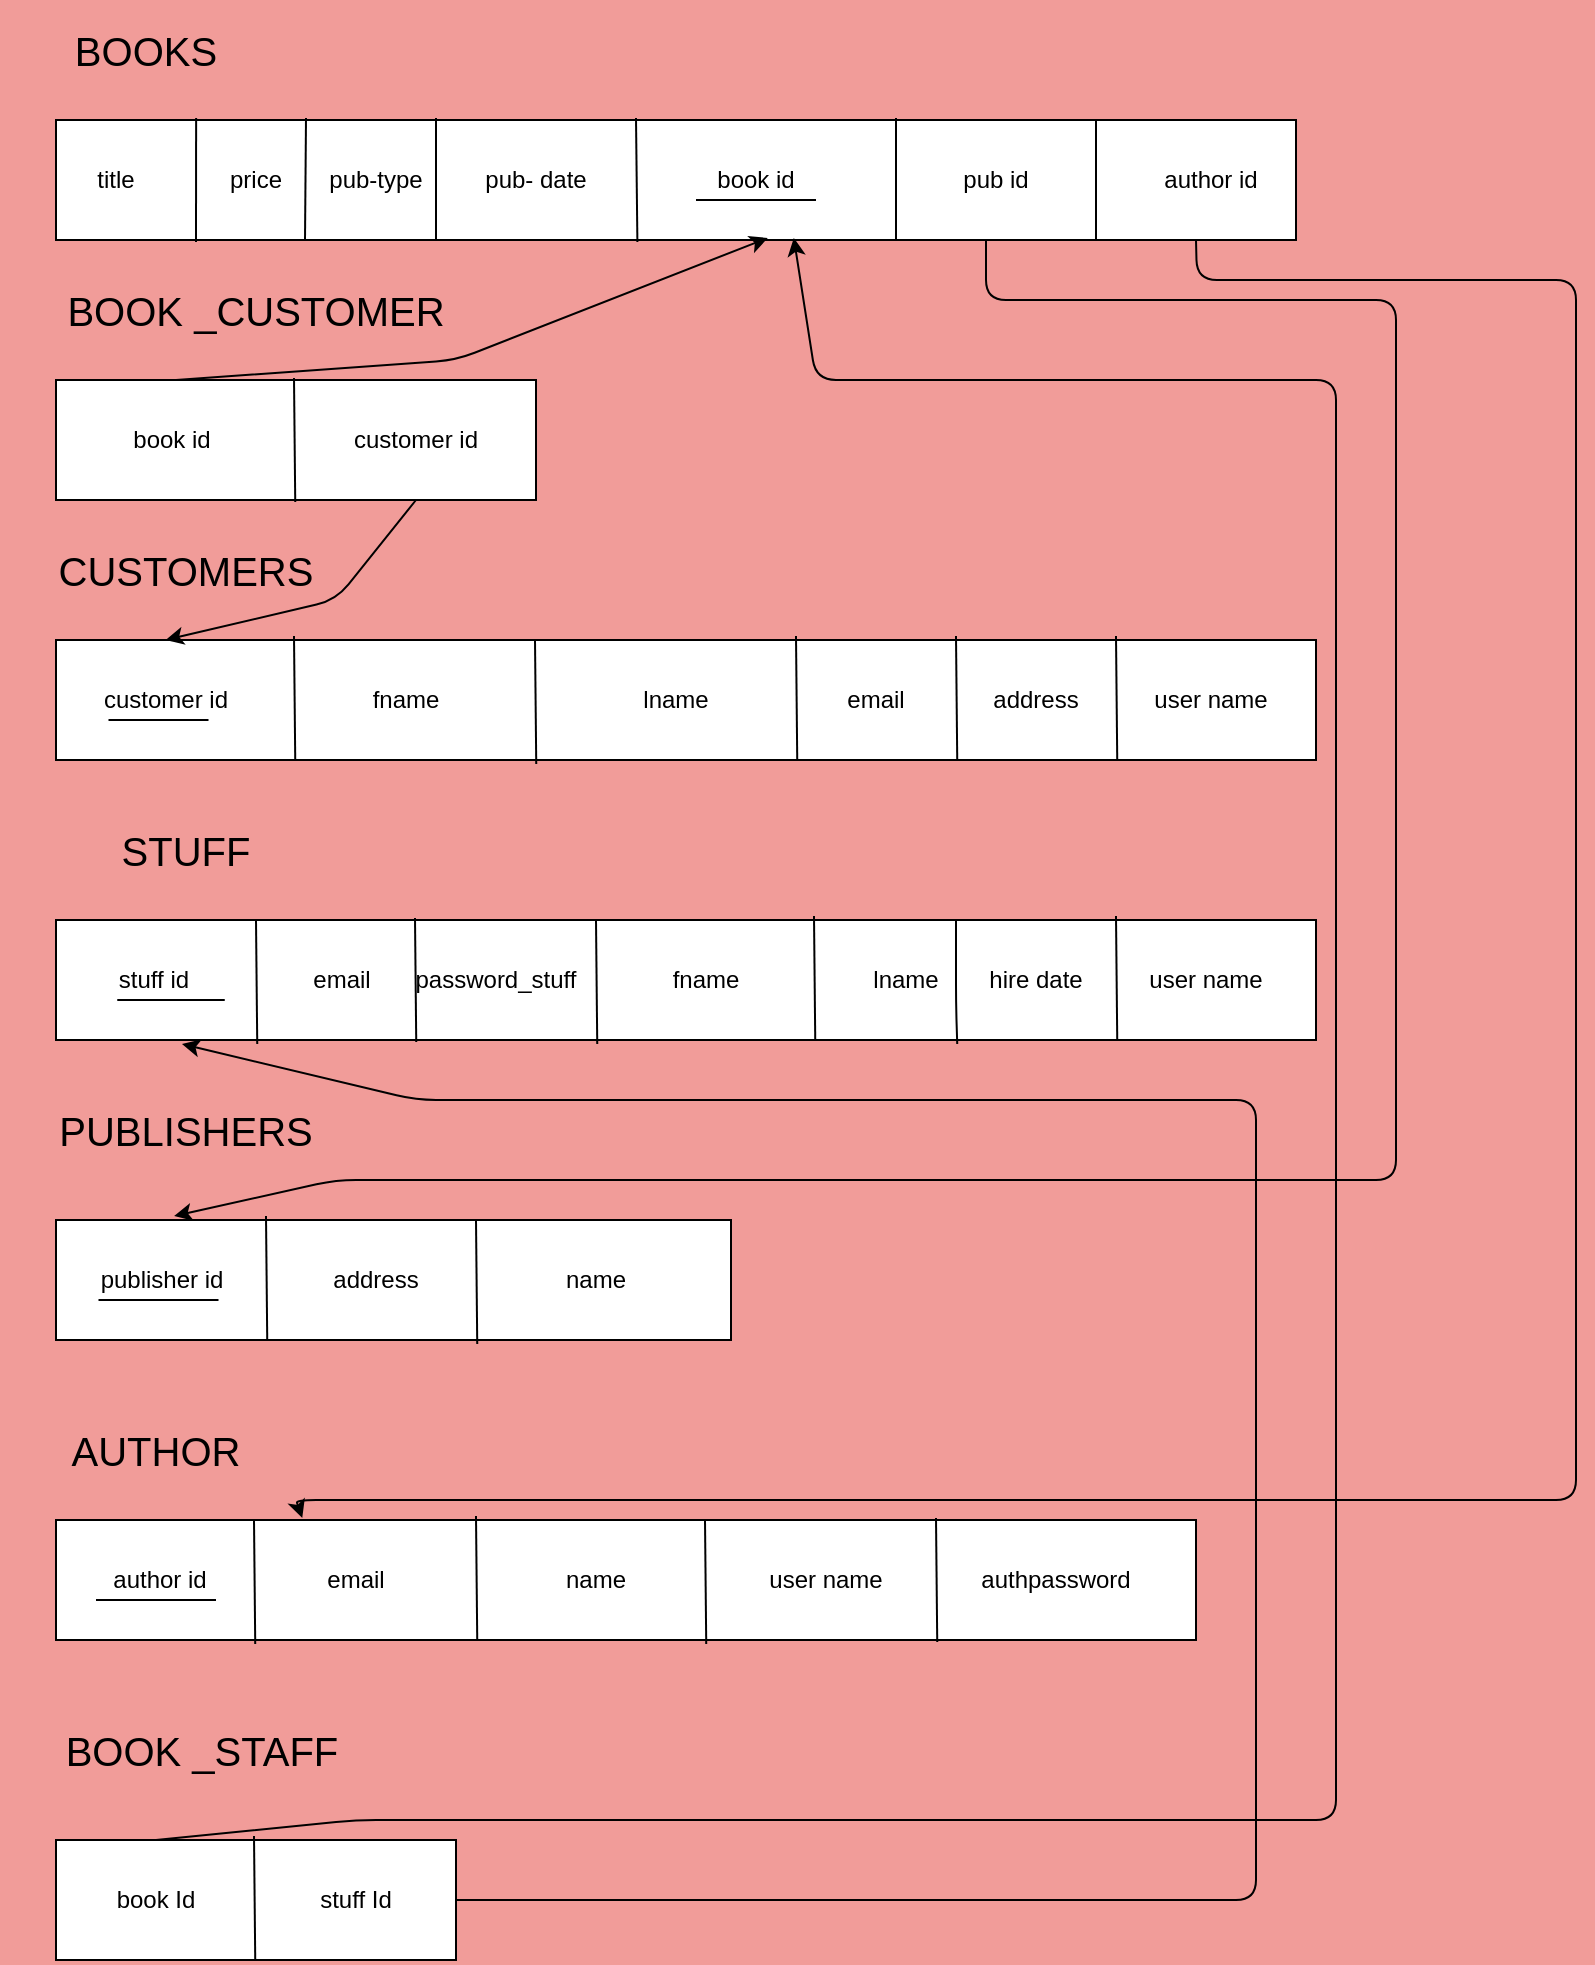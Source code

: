 <mxfile version="13.9.9" type="device"><diagram id="XOkxcpkMvyTlEPtqxsa2" name="Page-1"><mxGraphModel dx="852" dy="494" grid="1" gridSize="10" guides="1" tooltips="1" connect="1" arrows="1" fold="1" page="1" pageScale="1" pageWidth="850" pageHeight="1100" background="#F19C99" math="0" shadow="0"><root><mxCell id="0"/><mxCell id="1" parent="0"/><mxCell id="A2-FKelDVICSnV29XadL-1" value="" style="rounded=0;whiteSpace=wrap;html=1;" parent="1" vertex="1"><mxGeometry x="40" y="110" width="620" height="60" as="geometry"/></mxCell><mxCell id="A2-FKelDVICSnV29XadL-4" value="" style="endArrow=none;html=1;entryX=0.113;entryY=-0.017;entryDx=0;entryDy=0;entryPerimeter=0;" parent="1" target="A2-FKelDVICSnV29XadL-1" edge="1"><mxGeometry width="50" height="50" relative="1" as="geometry"><mxPoint x="110" y="171" as="sourcePoint"/><mxPoint x="140" y="50" as="targetPoint"/></mxGeometry></mxCell><mxCell id="A2-FKelDVICSnV29XadL-7" value="" style="endArrow=none;html=1;entryX=0.113;entryY=-0.017;entryDx=0;entryDy=0;entryPerimeter=0;" parent="1" edge="1"><mxGeometry width="50" height="50" relative="1" as="geometry"><mxPoint x="230" y="170" as="sourcePoint"/><mxPoint x="230.0" y="108.98" as="targetPoint"/></mxGeometry></mxCell><mxCell id="A2-FKelDVICSnV29XadL-9" value="title" style="text;html=1;strokeColor=none;fillColor=none;align=center;verticalAlign=middle;whiteSpace=wrap;rounded=0;" parent="1" vertex="1"><mxGeometry x="50" y="130" width="40" height="20" as="geometry"/></mxCell><mxCell id="A2-FKelDVICSnV29XadL-10" value="price" style="text;html=1;strokeColor=none;fillColor=none;align=center;verticalAlign=middle;whiteSpace=wrap;rounded=0;" parent="1" vertex="1"><mxGeometry x="120" y="130" width="40" height="20" as="geometry"/></mxCell><mxCell id="A2-FKelDVICSnV29XadL-11" value="" style="endArrow=none;html=1;entryX=0.113;entryY=-0.017;entryDx=0;entryDy=0;entryPerimeter=0;exitX=0.114;exitY=1.017;exitDx=0;exitDy=0;exitPerimeter=0;" parent="1" edge="1"><mxGeometry width="50" height="50" relative="1" as="geometry"><mxPoint x="330.7" y="171.02" as="sourcePoint"/><mxPoint x="330" y="108.98" as="targetPoint"/></mxGeometry></mxCell><mxCell id="A2-FKelDVICSnV29XadL-13" value="" style="endArrow=none;html=1;entryX=0.113;entryY=-0.017;entryDx=0;entryDy=0;entryPerimeter=0;" parent="1" edge="1"><mxGeometry width="50" height="50" relative="1" as="geometry"><mxPoint x="460" y="170" as="sourcePoint"/><mxPoint x="460" y="108.98" as="targetPoint"/></mxGeometry></mxCell><mxCell id="A2-FKelDVICSnV29XadL-15" value="pub- date" style="text;html=1;strokeColor=none;fillColor=none;align=center;verticalAlign=middle;whiteSpace=wrap;rounded=0;" parent="1" vertex="1"><mxGeometry x="230" y="130" width="100" height="20" as="geometry"/></mxCell><mxCell id="A2-FKelDVICSnV29XadL-16" value="book id" style="text;html=1;strokeColor=none;fillColor=none;align=center;verticalAlign=middle;whiteSpace=wrap;rounded=0;" parent="1" vertex="1"><mxGeometry x="340" y="130" width="100" height="20" as="geometry"/></mxCell><mxCell id="A2-FKelDVICSnV29XadL-17" value="" style="endArrow=none;html=1;" parent="1" edge="1"><mxGeometry width="50" height="50" relative="1" as="geometry"><mxPoint x="360" y="150" as="sourcePoint"/><mxPoint x="420" y="150" as="targetPoint"/><Array as="points"><mxPoint x="390" y="150"/></Array></mxGeometry></mxCell><mxCell id="A2-FKelDVICSnV29XadL-18" value="pub id" style="text;html=1;strokeColor=none;fillColor=none;align=center;verticalAlign=middle;whiteSpace=wrap;rounded=0;" parent="1" vertex="1"><mxGeometry x="480" y="130" width="60" height="20" as="geometry"/></mxCell><mxCell id="A2-FKelDVICSnV29XadL-19" value="" style="endArrow=none;html=1;entryX=0.113;entryY=-0.017;entryDx=0;entryDy=0;entryPerimeter=0;" parent="1" edge="1"><mxGeometry width="50" height="50" relative="1" as="geometry"><mxPoint x="560" y="110" as="sourcePoint"/><mxPoint x="560" y="170.0" as="targetPoint"/></mxGeometry></mxCell><mxCell id="A2-FKelDVICSnV29XadL-21" value="author id" style="text;html=1;strokeColor=none;fillColor=none;align=center;verticalAlign=middle;whiteSpace=wrap;rounded=0;" parent="1" vertex="1"><mxGeometry x="570" y="130" width="95" height="20" as="geometry"/></mxCell><mxCell id="A2-FKelDVICSnV29XadL-22" value="&lt;font style=&quot;font-size: 20px&quot;&gt;BOOKS&lt;/font&gt;" style="text;html=1;strokeColor=none;fillColor=none;align=center;verticalAlign=middle;whiteSpace=wrap;rounded=0;" parent="1" vertex="1"><mxGeometry x="30" y="50" width="110" height="50" as="geometry"/></mxCell><mxCell id="A2-FKelDVICSnV29XadL-23" value="&lt;span style=&quot;font-size: 20px&quot;&gt;CUSTOMERS&lt;/span&gt;" style="text;html=1;strokeColor=none;fillColor=none;align=center;verticalAlign=middle;whiteSpace=wrap;rounded=0;" parent="1" vertex="1"><mxGeometry x="50" y="310" width="110" height="50" as="geometry"/></mxCell><mxCell id="A2-FKelDVICSnV29XadL-25" value="" style="rounded=0;whiteSpace=wrap;html=1;" parent="1" vertex="1"><mxGeometry x="40" y="370" width="630" height="60" as="geometry"/></mxCell><mxCell id="A2-FKelDVICSnV29XadL-27" value="" style="endArrow=none;html=1;entryX=0.113;entryY=-0.017;entryDx=0;entryDy=0;entryPerimeter=0;exitX=0.114;exitY=1.017;exitDx=0;exitDy=0;exitPerimeter=0;" parent="1" edge="1"><mxGeometry width="50" height="50" relative="1" as="geometry"><mxPoint x="410.62" y="430.0" as="sourcePoint"/><mxPoint x="410.0" y="367.96" as="targetPoint"/></mxGeometry></mxCell><mxCell id="A2-FKelDVICSnV29XadL-28" value="" style="endArrow=none;html=1;entryX=0.113;entryY=-0.017;entryDx=0;entryDy=0;entryPerimeter=0;exitX=0.114;exitY=1.017;exitDx=0;exitDy=0;exitPerimeter=0;" parent="1" edge="1"><mxGeometry width="50" height="50" relative="1" as="geometry"><mxPoint x="280.12" y="432.04" as="sourcePoint"/><mxPoint x="279.5" y="370.0" as="targetPoint"/></mxGeometry></mxCell><mxCell id="A2-FKelDVICSnV29XadL-29" value="" style="endArrow=none;html=1;entryX=0.113;entryY=-0.017;entryDx=0;entryDy=0;entryPerimeter=0;exitX=0.114;exitY=1.017;exitDx=0;exitDy=0;exitPerimeter=0;" parent="1" edge="1"><mxGeometry width="50" height="50" relative="1" as="geometry"><mxPoint x="159.62" y="430.0" as="sourcePoint"/><mxPoint x="159.0" y="367.96" as="targetPoint"/></mxGeometry></mxCell><mxCell id="A2-FKelDVICSnV29XadL-33" value="email" style="text;html=1;strokeColor=none;fillColor=none;align=center;verticalAlign=middle;whiteSpace=wrap;rounded=0;" parent="1" vertex="1"><mxGeometry x="420" y="390" width="60" height="20" as="geometry"/></mxCell><mxCell id="A2-FKelDVICSnV29XadL-34" value="lname" style="text;html=1;strokeColor=none;fillColor=none;align=center;verticalAlign=middle;whiteSpace=wrap;rounded=0;" parent="1" vertex="1"><mxGeometry x="310" y="390" width="80" height="20" as="geometry"/></mxCell><mxCell id="A2-FKelDVICSnV29XadL-35" value="fname" style="text;html=1;strokeColor=none;fillColor=none;align=center;verticalAlign=middle;whiteSpace=wrap;rounded=0;" parent="1" vertex="1"><mxGeometry x="170" y="390" width="90" height="20" as="geometry"/></mxCell><mxCell id="A2-FKelDVICSnV29XadL-36" value="customer id" style="text;html=1;strokeColor=none;fillColor=none;align=center;verticalAlign=middle;whiteSpace=wrap;rounded=0;" parent="1" vertex="1"><mxGeometry x="50" y="390" width="90" height="20" as="geometry"/></mxCell><mxCell id="A2-FKelDVICSnV29XadL-39" value="" style="endArrow=none;html=1;entryX=0.113;entryY=-0.017;entryDx=0;entryDy=0;entryPerimeter=0;exitX=0.114;exitY=1.017;exitDx=0;exitDy=0;exitPerimeter=0;" parent="1" edge="1"><mxGeometry width="50" height="50" relative="1" as="geometry"><mxPoint x="490.62" y="430.0" as="sourcePoint"/><mxPoint x="490" y="367.96" as="targetPoint"/></mxGeometry></mxCell><mxCell id="A2-FKelDVICSnV29XadL-40" value="address" style="text;html=1;strokeColor=none;fillColor=none;align=center;verticalAlign=middle;whiteSpace=wrap;rounded=0;" parent="1" vertex="1"><mxGeometry x="500" y="390" width="60" height="20" as="geometry"/></mxCell><mxCell id="A2-FKelDVICSnV29XadL-41" value="&lt;font style=&quot;font-size: 20px&quot;&gt;BOOK _CUSTOMER&lt;/font&gt;" style="text;html=1;strokeColor=none;fillColor=none;align=center;verticalAlign=middle;whiteSpace=wrap;rounded=0;" parent="1" vertex="1"><mxGeometry x="15" y="180" width="250" height="50" as="geometry"/></mxCell><mxCell id="A2-FKelDVICSnV29XadL-42" value="" style="rounded=0;whiteSpace=wrap;html=1;" parent="1" vertex="1"><mxGeometry x="40" y="240" width="240" height="60" as="geometry"/></mxCell><mxCell id="A2-FKelDVICSnV29XadL-45" value="book id" style="text;html=1;strokeColor=none;fillColor=none;align=center;verticalAlign=middle;whiteSpace=wrap;rounded=0;" parent="1" vertex="1"><mxGeometry x="42.5" y="260" width="110" height="20" as="geometry"/></mxCell><mxCell id="A2-FKelDVICSnV29XadL-46" value="customer id" style="text;html=1;strokeColor=none;fillColor=none;align=center;verticalAlign=middle;whiteSpace=wrap;rounded=0;" parent="1" vertex="1"><mxGeometry x="170" y="260" width="100" height="20" as="geometry"/></mxCell><mxCell id="A2-FKelDVICSnV29XadL-48" value="" style="endArrow=none;html=1;entryX=0.113;entryY=-0.017;entryDx=0;entryDy=0;entryPerimeter=0;exitX=0.114;exitY=1.017;exitDx=0;exitDy=0;exitPerimeter=0;" parent="1" edge="1"><mxGeometry width="50" height="50" relative="1" as="geometry"><mxPoint x="159.62" y="301.02" as="sourcePoint"/><mxPoint x="159.0" y="238.98" as="targetPoint"/></mxGeometry></mxCell><mxCell id="A2-FKelDVICSnV29XadL-50" value="" style="endArrow=classic;html=1;entryX=0.574;entryY=0.983;entryDx=0;entryDy=0;entryPerimeter=0;exitX=0.25;exitY=0;exitDx=0;exitDy=0;" parent="1" source="A2-FKelDVICSnV29XadL-42" target="A2-FKelDVICSnV29XadL-1" edge="1"><mxGeometry width="50" height="50" relative="1" as="geometry"><mxPoint x="360" y="310" as="sourcePoint"/><mxPoint x="450" y="270" as="targetPoint"/><Array as="points"><mxPoint x="240" y="230"/></Array></mxGeometry></mxCell><mxCell id="A2-FKelDVICSnV29XadL-51" value="&lt;span style=&quot;font-size: 20px&quot;&gt;STUFF&lt;/span&gt;" style="text;html=1;strokeColor=none;fillColor=none;align=center;verticalAlign=middle;whiteSpace=wrap;rounded=0;" parent="1" vertex="1"><mxGeometry x="50" y="450" width="110" height="50" as="geometry"/></mxCell><mxCell id="A2-FKelDVICSnV29XadL-52" value="" style="rounded=0;whiteSpace=wrap;html=1;" parent="1" vertex="1"><mxGeometry x="40" y="510" width="630" height="60" as="geometry"/></mxCell><mxCell id="A2-FKelDVICSnV29XadL-53" value="" style="endArrow=none;html=1;entryX=0.113;entryY=-0.017;entryDx=0;entryDy=0;entryPerimeter=0;exitX=0.114;exitY=1.017;exitDx=0;exitDy=0;exitPerimeter=0;" parent="1" edge="1"><mxGeometry width="50" height="50" relative="1" as="geometry"><mxPoint x="490.62" y="572.04" as="sourcePoint"/><mxPoint x="490" y="510.0" as="targetPoint"/><Array as="points"><mxPoint x="490" y="552.04"/></Array></mxGeometry></mxCell><mxCell id="A2-FKelDVICSnV29XadL-54" value="" style="endArrow=none;html=1;entryX=0.113;entryY=-0.017;entryDx=0;entryDy=0;entryPerimeter=0;exitX=0.114;exitY=1.017;exitDx=0;exitDy=0;exitPerimeter=0;" parent="1" edge="1"><mxGeometry width="50" height="50" relative="1" as="geometry"><mxPoint x="419.62" y="570" as="sourcePoint"/><mxPoint x="419" y="507.96" as="targetPoint"/></mxGeometry></mxCell><mxCell id="A2-FKelDVICSnV29XadL-55" value="" style="endArrow=none;html=1;entryX=0.113;entryY=-0.017;entryDx=0;entryDy=0;entryPerimeter=0;exitX=0.114;exitY=1.017;exitDx=0;exitDy=0;exitPerimeter=0;" parent="1" edge="1"><mxGeometry width="50" height="50" relative="1" as="geometry"><mxPoint x="310.62" y="572.04" as="sourcePoint"/><mxPoint x="310" y="510.0" as="targetPoint"/></mxGeometry></mxCell><mxCell id="A2-FKelDVICSnV29XadL-56" value="" style="endArrow=none;html=1;entryX=0.113;entryY=-0.017;entryDx=0;entryDy=0;entryPerimeter=0;exitX=0.114;exitY=1.017;exitDx=0;exitDy=0;exitPerimeter=0;" parent="1" edge="1"><mxGeometry width="50" height="50" relative="1" as="geometry"><mxPoint x="140.62" y="572.04" as="sourcePoint"/><mxPoint x="140" y="510.0" as="targetPoint"/></mxGeometry></mxCell><mxCell id="A2-FKelDVICSnV29XadL-57" value="" style="endArrow=none;html=1;entryX=0.113;entryY=-0.017;entryDx=0;entryDy=0;entryPerimeter=0;exitX=0.114;exitY=1.017;exitDx=0;exitDy=0;exitPerimeter=0;" parent="1" edge="1"><mxGeometry width="50" height="50" relative="1" as="geometry"><mxPoint x="220.12" y="571.02" as="sourcePoint"/><mxPoint x="219.5" y="508.98" as="targetPoint"/></mxGeometry></mxCell><mxCell id="A2-FKelDVICSnV29XadL-58" value="stuff id" style="text;html=1;strokeColor=none;fillColor=none;align=center;verticalAlign=middle;whiteSpace=wrap;rounded=0;" parent="1" vertex="1"><mxGeometry x="35" y="530" width="107.5" height="20" as="geometry"/></mxCell><mxCell id="A2-FKelDVICSnV29XadL-59" value="" style="endArrow=none;html=1;" parent="1" edge="1"><mxGeometry width="50" height="50" relative="1" as="geometry"><mxPoint x="70.63" y="550" as="sourcePoint"/><mxPoint x="124.38" y="550" as="targetPoint"/><Array as="points"/></mxGeometry></mxCell><mxCell id="A2-FKelDVICSnV29XadL-60" value="email" style="text;html=1;strokeColor=none;fillColor=none;align=center;verticalAlign=middle;whiteSpace=wrap;rounded=0;" parent="1" vertex="1"><mxGeometry x="152.5" y="530" width="60" height="20" as="geometry"/></mxCell><mxCell id="A2-FKelDVICSnV29XadL-61" value="password_stuff" style="text;html=1;strokeColor=none;fillColor=none;align=center;verticalAlign=middle;whiteSpace=wrap;rounded=0;" parent="1" vertex="1"><mxGeometry x="220" y="530" width="80" height="20" as="geometry"/></mxCell><mxCell id="A2-FKelDVICSnV29XadL-62" value="fname" style="text;html=1;strokeColor=none;fillColor=none;align=center;verticalAlign=middle;whiteSpace=wrap;rounded=0;" parent="1" vertex="1"><mxGeometry x="320" y="530" width="90" height="20" as="geometry"/></mxCell><mxCell id="A2-FKelDVICSnV29XadL-63" value="lname" style="text;html=1;strokeColor=none;fillColor=none;align=center;verticalAlign=middle;whiteSpace=wrap;rounded=0;" parent="1" vertex="1"><mxGeometry x="425" y="530" width="80" height="20" as="geometry"/></mxCell><mxCell id="A2-FKelDVICSnV29XadL-64" value="hire date" style="text;html=1;strokeColor=none;fillColor=none;align=center;verticalAlign=middle;whiteSpace=wrap;rounded=0;" parent="1" vertex="1"><mxGeometry x="485" y="530" width="90" height="20" as="geometry"/></mxCell><mxCell id="A2-FKelDVICSnV29XadL-65" value="&lt;span style=&quot;font-size: 20px&quot;&gt;PUBLISHERS&lt;/span&gt;" style="text;html=1;strokeColor=none;fillColor=none;align=center;verticalAlign=middle;whiteSpace=wrap;rounded=0;" parent="1" vertex="1"><mxGeometry x="50" y="590" width="110" height="50" as="geometry"/></mxCell><mxCell id="A2-FKelDVICSnV29XadL-66" value="" style="rounded=0;whiteSpace=wrap;html=1;" parent="1" vertex="1"><mxGeometry x="40" y="660" width="337.5" height="60" as="geometry"/></mxCell><mxCell id="A2-FKelDVICSnV29XadL-67" value="" style="endArrow=none;html=1;exitX=0.114;exitY=1.017;exitDx=0;exitDy=0;exitPerimeter=0;" parent="1" edge="1"><mxGeometry width="50" height="50" relative="1" as="geometry"><mxPoint x="250.62" y="722.04" as="sourcePoint"/><mxPoint x="250" y="660" as="targetPoint"/></mxGeometry></mxCell><mxCell id="A2-FKelDVICSnV29XadL-68" value="" style="endArrow=none;html=1;entryX=0.113;entryY=-0.017;entryDx=0;entryDy=0;entryPerimeter=0;exitX=0.114;exitY=1.017;exitDx=0;exitDy=0;exitPerimeter=0;" parent="1" edge="1"><mxGeometry width="50" height="50" relative="1" as="geometry"><mxPoint x="145.62" y="720" as="sourcePoint"/><mxPoint x="145" y="657.96" as="targetPoint"/></mxGeometry></mxCell><mxCell id="A2-FKelDVICSnV29XadL-69" value="" style="endArrow=none;html=1;" parent="1" target="A2-FKelDVICSnV29XadL-1" edge="1"><mxGeometry width="50" height="50" relative="1" as="geometry"><mxPoint x="170" y="170" as="sourcePoint"/><mxPoint x="154.52" y="98.64" as="targetPoint"/></mxGeometry></mxCell><mxCell id="A2-FKelDVICSnV29XadL-71" value="" style="endArrow=none;html=1;" parent="1" edge="1"><mxGeometry width="50" height="50" relative="1" as="geometry"><mxPoint x="164.5" y="170" as="sourcePoint"/><mxPoint x="165" y="109" as="targetPoint"/></mxGeometry></mxCell><mxCell id="A2-FKelDVICSnV29XadL-72" value="pub-type" style="text;html=1;strokeColor=none;fillColor=none;align=center;verticalAlign=middle;whiteSpace=wrap;rounded=0;" parent="1" vertex="1"><mxGeometry x="171.25" y="130" width="57.5" height="20" as="geometry"/></mxCell><mxCell id="A2-FKelDVICSnV29XadL-73" value="address" style="text;html=1;strokeColor=none;fillColor=none;align=center;verticalAlign=middle;whiteSpace=wrap;rounded=0;" parent="1" vertex="1"><mxGeometry x="170" y="680" width="60" height="20" as="geometry"/></mxCell><mxCell id="A2-FKelDVICSnV29XadL-74" value="publisher id" style="text;html=1;strokeColor=none;fillColor=none;align=center;verticalAlign=middle;whiteSpace=wrap;rounded=0;" parent="1" vertex="1"><mxGeometry x="42.5" y="680" width="100" height="20" as="geometry"/></mxCell><mxCell id="A2-FKelDVICSnV29XadL-75" value="name" style="text;html=1;strokeColor=none;fillColor=none;align=center;verticalAlign=middle;whiteSpace=wrap;rounded=0;" parent="1" vertex="1"><mxGeometry x="280" y="680" width="60" height="20" as="geometry"/></mxCell><mxCell id="A2-FKelDVICSnV29XadL-76" value="" style="endArrow=none;html=1;" parent="1" edge="1"><mxGeometry width="50" height="50" relative="1" as="geometry"><mxPoint x="61.25" y="700" as="sourcePoint"/><mxPoint x="121.25" y="700" as="targetPoint"/></mxGeometry></mxCell><mxCell id="A2-FKelDVICSnV29XadL-78" value="" style="endArrow=none;html=1;" parent="1" edge="1"><mxGeometry width="50" height="50" relative="1" as="geometry"><mxPoint x="66.25" y="410" as="sourcePoint"/><mxPoint x="116.25" y="410" as="targetPoint"/></mxGeometry></mxCell><mxCell id="A2-FKelDVICSnV29XadL-80" value="&lt;span style=&quot;font-size: 20px&quot;&gt;AUTHOR&lt;/span&gt;" style="text;html=1;strokeColor=none;fillColor=none;align=center;verticalAlign=middle;whiteSpace=wrap;rounded=0;" parent="1" vertex="1"><mxGeometry x="35" y="750" width="110" height="50" as="geometry"/></mxCell><mxCell id="A2-FKelDVICSnV29XadL-81" value="" style="rounded=0;whiteSpace=wrap;html=1;" parent="1" vertex="1"><mxGeometry x="40" y="810" width="570" height="60" as="geometry"/></mxCell><mxCell id="A2-FKelDVICSnV29XadL-82" value="author id" style="text;html=1;strokeColor=none;fillColor=none;align=center;verticalAlign=middle;whiteSpace=wrap;rounded=0;" parent="1" vertex="1"><mxGeometry x="42.5" y="830" width="97.5" height="20" as="geometry"/></mxCell><mxCell id="A2-FKelDVICSnV29XadL-84" value="name" style="text;html=1;strokeColor=none;fillColor=none;align=center;verticalAlign=middle;whiteSpace=wrap;rounded=0;" parent="1" vertex="1"><mxGeometry x="280" y="830" width="60" height="20" as="geometry"/></mxCell><mxCell id="A2-FKelDVICSnV29XadL-85" value="" style="endArrow=none;html=1;exitX=0.114;exitY=1.017;exitDx=0;exitDy=0;exitPerimeter=0;" parent="1" edge="1"><mxGeometry width="50" height="50" relative="1" as="geometry"><mxPoint x="250.62" y="870" as="sourcePoint"/><mxPoint x="250" y="807.96" as="targetPoint"/></mxGeometry></mxCell><mxCell id="A2-FKelDVICSnV29XadL-86" value="" style="endArrow=none;html=1;entryX=0.113;entryY=-0.017;entryDx=0;entryDy=0;entryPerimeter=0;exitX=0.114;exitY=1.017;exitDx=0;exitDy=0;exitPerimeter=0;" parent="1" edge="1"><mxGeometry width="50" height="50" relative="1" as="geometry"><mxPoint x="139.62" y="872.04" as="sourcePoint"/><mxPoint x="139" y="810" as="targetPoint"/></mxGeometry></mxCell><mxCell id="A2-FKelDVICSnV29XadL-87" value="&lt;span style=&quot;font-size: 20px&quot;&gt;BOOK _STAFF&lt;/span&gt;" style="text;html=1;strokeColor=none;fillColor=none;align=center;verticalAlign=middle;whiteSpace=wrap;rounded=0;" parent="1" vertex="1"><mxGeometry x="12.5" y="900" width="200" height="50" as="geometry"/></mxCell><mxCell id="A2-FKelDVICSnV29XadL-88" value="" style="rounded=0;whiteSpace=wrap;html=1;" parent="1" vertex="1"><mxGeometry x="40" y="970" width="200" height="60" as="geometry"/></mxCell><mxCell id="A2-FKelDVICSnV29XadL-89" value="book Id" style="text;html=1;strokeColor=none;fillColor=none;align=center;verticalAlign=middle;whiteSpace=wrap;rounded=0;" parent="1" vertex="1"><mxGeometry x="60" y="990" width="60" height="20" as="geometry"/></mxCell><mxCell id="A2-FKelDVICSnV29XadL-90" value="stuff Id" style="text;html=1;strokeColor=none;fillColor=none;align=center;verticalAlign=middle;whiteSpace=wrap;rounded=0;" parent="1" vertex="1"><mxGeometry x="160" y="990" width="60" height="20" as="geometry"/></mxCell><mxCell id="A2-FKelDVICSnV29XadL-91" value="" style="endArrow=none;html=1;exitX=0.114;exitY=1.017;exitDx=0;exitDy=0;exitPerimeter=0;" parent="1" edge="1"><mxGeometry width="50" height="50" relative="1" as="geometry"><mxPoint x="139.62" y="1030" as="sourcePoint"/><mxPoint x="139" y="967.96" as="targetPoint"/></mxGeometry></mxCell><mxCell id="A2-FKelDVICSnV29XadL-92" value="" style="endArrow=none;html=1;" parent="1" edge="1"><mxGeometry width="50" height="50" relative="1" as="geometry"><mxPoint x="60" y="850" as="sourcePoint"/><mxPoint x="120" y="850" as="targetPoint"/></mxGeometry></mxCell><mxCell id="yc6SFNwPdXXZ-j1jXRRr-1" value="" style="endArrow=classic;html=1;exitX=0.75;exitY=1;exitDx=0;exitDy=0;entryX=0.087;entryY=0;entryDx=0;entryDy=0;entryPerimeter=0;" parent="1" source="A2-FKelDVICSnV29XadL-42" target="A2-FKelDVICSnV29XadL-25" edge="1"><mxGeometry width="50" height="50" relative="1" as="geometry"><mxPoint x="400" y="280" as="sourcePoint"/><mxPoint x="450" y="230" as="targetPoint"/><Array as="points"><mxPoint x="180" y="350"/></Array></mxGeometry></mxCell><mxCell id="yc6SFNwPdXXZ-j1jXRRr-2" value="" style="endArrow=classic;html=1;exitX=0.75;exitY=1;exitDx=0;exitDy=0;entryX=0.175;entryY=-0.033;entryDx=0;entryDy=0;entryPerimeter=0;" parent="1" source="A2-FKelDVICSnV29XadL-1" target="A2-FKelDVICSnV29XadL-66" edge="1"><mxGeometry width="50" height="50" relative="1" as="geometry"><mxPoint x="460" y="210" as="sourcePoint"/><mxPoint x="440" y="640" as="targetPoint"/><Array as="points"><mxPoint x="505" y="200"/><mxPoint x="710" y="200"/><mxPoint x="710" y="640"/><mxPoint x="180" y="640"/></Array></mxGeometry></mxCell><mxCell id="yc6SFNwPdXXZ-j1jXRRr-3" value="" style="endArrow=classic;html=1;entryX=0.216;entryY=-0.017;entryDx=0;entryDy=0;entryPerimeter=0;" parent="1" target="A2-FKelDVICSnV29XadL-81" edge="1"><mxGeometry width="50" height="50" relative="1" as="geometry"><mxPoint x="610" y="170" as="sourcePoint"/><mxPoint x="160" y="800" as="targetPoint"/><Array as="points"><mxPoint x="610.47" y="190"/><mxPoint x="800" y="190"/><mxPoint x="800" y="800"/><mxPoint x="300" y="800"/><mxPoint x="160" y="800"/></Array></mxGeometry></mxCell><mxCell id="yc6SFNwPdXXZ-j1jXRRr-5" value="" style="endArrow=classic;html=1;exitX=0.25;exitY=0;exitDx=0;exitDy=0;entryX=0.595;entryY=0.983;entryDx=0;entryDy=0;entryPerimeter=0;" parent="1" source="A2-FKelDVICSnV29XadL-88" target="A2-FKelDVICSnV29XadL-1" edge="1"><mxGeometry width="50" height="50" relative="1" as="geometry"><mxPoint x="120" y="960" as="sourcePoint"/><mxPoint x="420" y="240" as="targetPoint"/><Array as="points"><mxPoint x="190" y="960"/><mxPoint x="300" y="960"/><mxPoint x="680" y="960"/><mxPoint x="680" y="240"/><mxPoint x="420" y="240"/></Array></mxGeometry></mxCell><mxCell id="yc6SFNwPdXXZ-j1jXRRr-9" value="" style="endArrow=classic;html=1;exitX=1;exitY=0.5;exitDx=0;exitDy=0;entryX=0.1;entryY=1.033;entryDx=0;entryDy=0;entryPerimeter=0;" parent="1" source="A2-FKelDVICSnV29XadL-88" target="A2-FKelDVICSnV29XadL-52" edge="1"><mxGeometry width="50" height="50" relative="1" as="geometry"><mxPoint x="400" y="1040" as="sourcePoint"/><mxPoint x="500" y="580" as="targetPoint"/><Array as="points"><mxPoint x="640" y="1000"/><mxPoint x="640" y="600"/><mxPoint x="220" y="600"/></Array></mxGeometry></mxCell><mxCell id="X8enMR04h_jYPWGxR0DZ-3" value="email" style="text;html=1;strokeColor=none;fillColor=none;align=center;verticalAlign=middle;whiteSpace=wrap;rounded=0;" parent="1" vertex="1"><mxGeometry x="170" y="830" width="40" height="20" as="geometry"/></mxCell><mxCell id="VCNdHruy7hFd5I8ieUWQ-3" value="user name" style="text;html=1;strokeColor=none;fillColor=none;align=center;verticalAlign=middle;whiteSpace=wrap;rounded=0;" parent="1" vertex="1"><mxGeometry x="586.25" y="390" width="62.5" height="20" as="geometry"/></mxCell><mxCell id="VCNdHruy7hFd5I8ieUWQ-5" value="" style="endArrow=none;html=1;entryX=0.113;entryY=-0.017;entryDx=0;entryDy=0;entryPerimeter=0;exitX=0.114;exitY=1.017;exitDx=0;exitDy=0;exitPerimeter=0;" parent="1" edge="1"><mxGeometry width="50" height="50" relative="1" as="geometry"><mxPoint x="570.62" y="430" as="sourcePoint"/><mxPoint x="570" y="367.96" as="targetPoint"/></mxGeometry></mxCell><mxCell id="VCNdHruy7hFd5I8ieUWQ-6" value="user name" style="text;html=1;strokeColor=none;fillColor=none;align=center;verticalAlign=middle;whiteSpace=wrap;rounded=0;" parent="1" vertex="1"><mxGeometry x="570" y="530" width="90" height="20" as="geometry"/></mxCell><mxCell id="VCNdHruy7hFd5I8ieUWQ-7" value="" style="endArrow=none;html=1;entryX=0.113;entryY=-0.017;entryDx=0;entryDy=0;entryPerimeter=0;exitX=0.114;exitY=1.017;exitDx=0;exitDy=0;exitPerimeter=0;" parent="1" edge="1"><mxGeometry width="50" height="50" relative="1" as="geometry"><mxPoint x="570.62" y="570" as="sourcePoint"/><mxPoint x="570" y="507.96" as="targetPoint"/></mxGeometry></mxCell><mxCell id="VCNdHruy7hFd5I8ieUWQ-9" value="user name" style="text;html=1;strokeColor=none;fillColor=none;align=center;verticalAlign=middle;whiteSpace=wrap;rounded=0;" parent="1" vertex="1"><mxGeometry x="395" y="830" width="60" height="20" as="geometry"/></mxCell><mxCell id="VCNdHruy7hFd5I8ieUWQ-10" value="authpassword" style="text;html=1;strokeColor=none;fillColor=none;align=center;verticalAlign=middle;whiteSpace=wrap;rounded=0;" parent="1" vertex="1"><mxGeometry x="510" y="830" width="60" height="20" as="geometry"/></mxCell><mxCell id="VCNdHruy7hFd5I8ieUWQ-11" value="" style="endArrow=none;html=1;exitX=0.114;exitY=1.017;exitDx=0;exitDy=0;exitPerimeter=0;" parent="1" edge="1"><mxGeometry width="50" height="50" relative="1" as="geometry"><mxPoint x="480.62" y="871.02" as="sourcePoint"/><mxPoint x="480" y="808.98" as="targetPoint"/></mxGeometry></mxCell><mxCell id="VCNdHruy7hFd5I8ieUWQ-12" value="" style="endArrow=none;html=1;exitX=0.114;exitY=1.017;exitDx=0;exitDy=0;exitPerimeter=0;" parent="1" edge="1"><mxGeometry width="50" height="50" relative="1" as="geometry"><mxPoint x="365.12" y="872.04" as="sourcePoint"/><mxPoint x="364.5" y="810" as="targetPoint"/></mxGeometry></mxCell></root></mxGraphModel></diagram></mxfile>